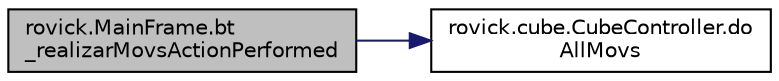 digraph "rovick.MainFrame.bt_realizarMovsActionPerformed"
{
  edge [fontname="Helvetica",fontsize="10",labelfontname="Helvetica",labelfontsize="10"];
  node [fontname="Helvetica",fontsize="10",shape=record];
  rankdir="LR";
  Node0 [label="rovick.MainFrame.bt\l_realizarMovsActionPerformed",height=0.2,width=0.4,color="black", fillcolor="grey75", style="filled", fontcolor="black"];
  Node0 -> Node1 [color="midnightblue",fontsize="10",style="solid",fontname="Helvetica"];
  Node1 [label="rovick.cube.CubeController.do\lAllMovs",height=0.2,width=0.4,color="black", fillcolor="white", style="filled",URL="$classrovick_1_1cube_1_1_cube_controller_a4e65189dab94a0a03e56cb12c2d1e4fb.html#a4e65189dab94a0a03e56cb12c2d1e4fb",tooltip="Metodo que se encarga de realizar todas los movimientos. "];
}
